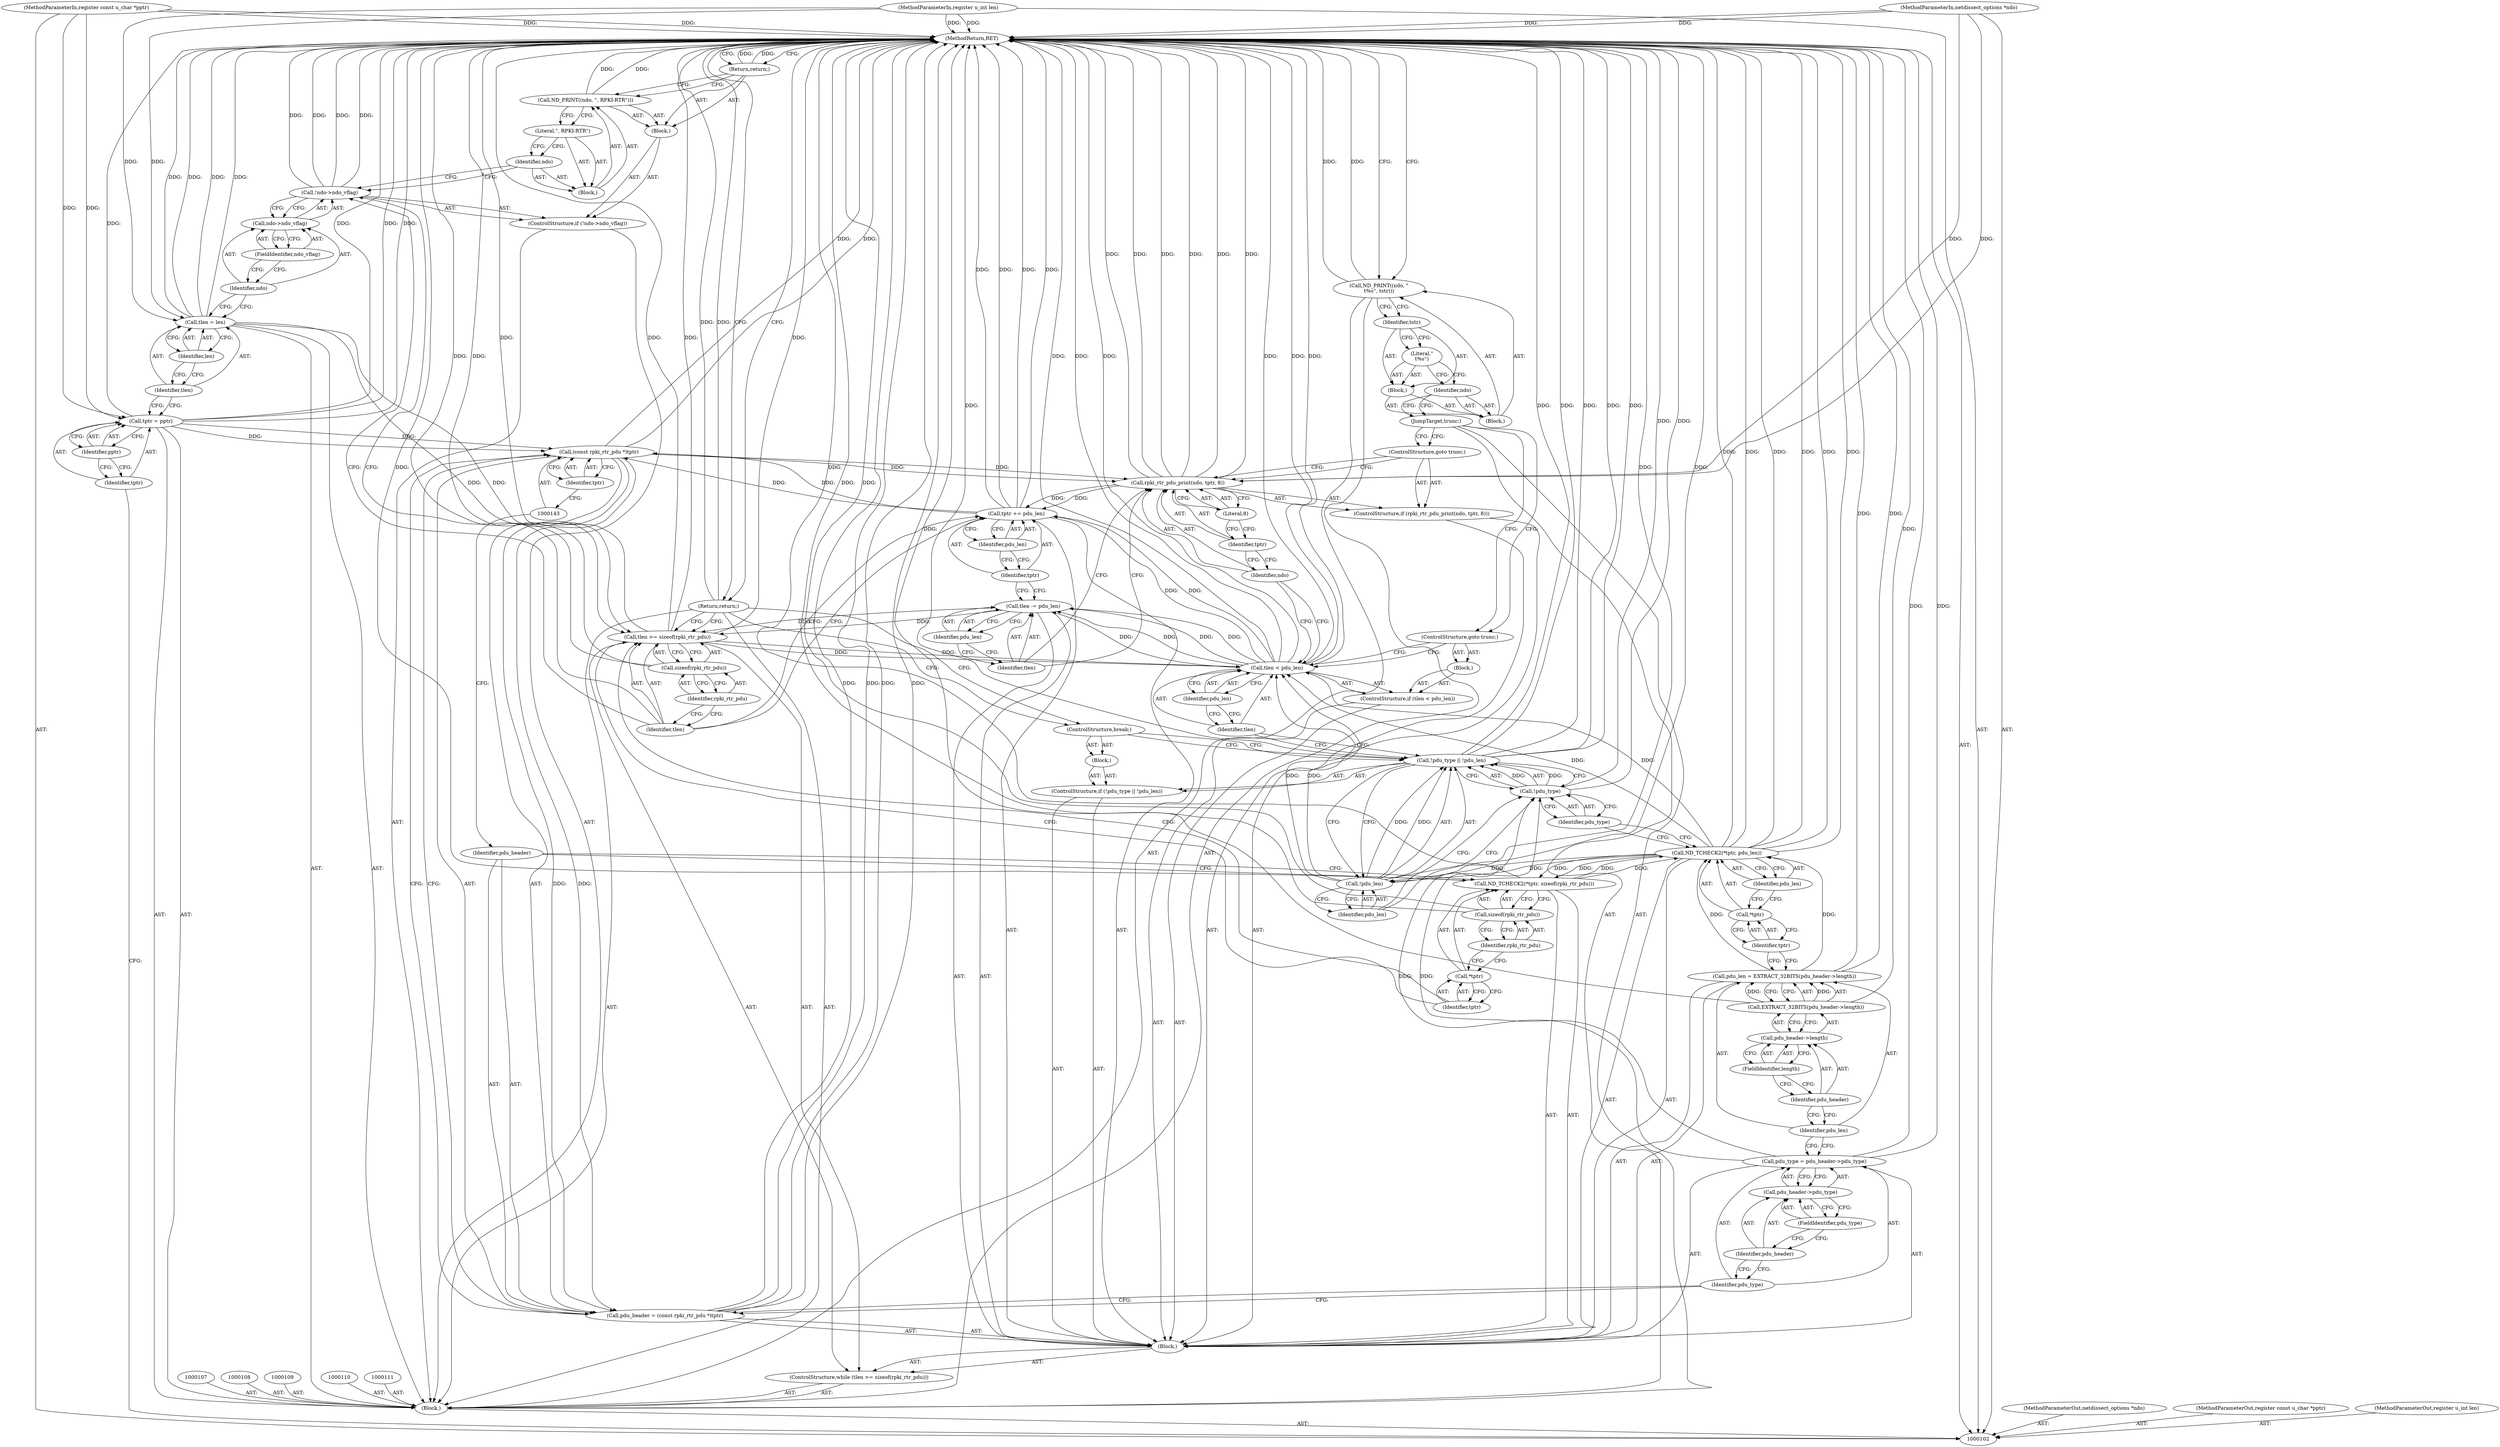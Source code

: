 digraph "1_tcpdump_83c64fce3a5226b080e535f5131a8a318f30e79b_0" {
"1000194" [label="(MethodReturn,RET)"];
"1000103" [label="(MethodParameterIn,netdissect_options *ndo)"];
"1000277" [label="(MethodParameterOut,netdissect_options *ndo)"];
"1000104" [label="(MethodParameterIn,register const u_char *pptr)"];
"1000278" [label="(MethodParameterOut,register const u_char *pptr)"];
"1000105" [label="(MethodParameterIn,register u_int len)"];
"1000279" [label="(MethodParameterOut,register u_int len)"];
"1000128" [label="(Return,return;)"];
"1000130" [label="(Call,tlen >= sizeof(rpki_rtr_pdu))"];
"1000131" [label="(Identifier,tlen)"];
"1000132" [label="(Call,sizeof(rpki_rtr_pdu))"];
"1000133" [label="(Identifier,rpki_rtr_pdu)"];
"1000129" [label="(ControlStructure,while (tlen >= sizeof(rpki_rtr_pdu)))"];
"1000134" [label="(Block,)"];
"1000136" [label="(Call,*tptr)"];
"1000137" [label="(Identifier,tptr)"];
"1000138" [label="(Call,sizeof(rpki_rtr_pdu))"];
"1000139" [label="(Identifier,rpki_rtr_pdu)"];
"1000135" [label="(Call,ND_TCHECK2(*tptr, sizeof(rpki_rtr_pdu)))"];
"1000140" [label="(Call,pdu_header = (const rpki_rtr_pdu *)tptr)"];
"1000141" [label="(Identifier,pdu_header)"];
"1000142" [label="(Call,(const rpki_rtr_pdu *)tptr)"];
"1000144" [label="(Identifier,tptr)"];
"1000147" [label="(Call,pdu_header->pdu_type)"];
"1000148" [label="(Identifier,pdu_header)"];
"1000149" [label="(FieldIdentifier,pdu_type)"];
"1000145" [label="(Call,pdu_type = pdu_header->pdu_type)"];
"1000146" [label="(Identifier,pdu_type)"];
"1000152" [label="(Call,EXTRACT_32BITS(pdu_header->length))"];
"1000153" [label="(Call,pdu_header->length)"];
"1000154" [label="(Identifier,pdu_header)"];
"1000155" [label="(FieldIdentifier,length)"];
"1000150" [label="(Call,pdu_len = EXTRACT_32BITS(pdu_header->length))"];
"1000151" [label="(Identifier,pdu_len)"];
"1000157" [label="(Call,*tptr)"];
"1000158" [label="(Identifier,tptr)"];
"1000159" [label="(Identifier,pdu_len)"];
"1000156" [label="(Call,ND_TCHECK2(*tptr, pdu_len))"];
"1000161" [label="(Call,!pdu_type || !pdu_len)"];
"1000162" [label="(Call,!pdu_type)"];
"1000163" [label="(Identifier,pdu_type)"];
"1000164" [label="(Call,!pdu_len)"];
"1000165" [label="(Identifier,pdu_len)"];
"1000166" [label="(Block,)"];
"1000160" [label="(ControlStructure,if (!pdu_type || !pdu_len))"];
"1000106" [label="(Block,)"];
"1000167" [label="(ControlStructure,break;)"];
"1000169" [label="(Call,tlen < pdu_len)"];
"1000170" [label="(Identifier,tlen)"];
"1000171" [label="(Identifier,pdu_len)"];
"1000172" [label="(Block,)"];
"1000168" [label="(ControlStructure,if (tlen < pdu_len))"];
"1000173" [label="(ControlStructure,goto trunc;)"];
"1000174" [label="(ControlStructure,if (rpki_rtr_pdu_print(ndo, tptr, 8)))"];
"1000176" [label="(Identifier,ndo)"];
"1000177" [label="(Identifier,tptr)"];
"1000178" [label="(Literal,8)"];
"1000175" [label="(Call,rpki_rtr_pdu_print(ndo, tptr, 8))"];
"1000179" [label="(ControlStructure,goto trunc;)"];
"1000182" [label="(Identifier,pdu_len)"];
"1000180" [label="(Call,tlen -= pdu_len)"];
"1000181" [label="(Identifier,tlen)"];
"1000185" [label="(Identifier,pdu_len)"];
"1000183" [label="(Call,tptr += pdu_len)"];
"1000184" [label="(Identifier,tptr)"];
"1000186" [label="(Return,return;)"];
"1000187" [label="(JumpTarget,trunc:)"];
"1000189" [label="(Block,)"];
"1000190" [label="(Identifier,ndo)"];
"1000191" [label="(Block,)"];
"1000192" [label="(Literal,\"\n\t%s\")"];
"1000193" [label="(Identifier,tstr)"];
"1000188" [label="(Call,ND_PRINT((ndo, \"\n\t%s\", tstr)))"];
"1000114" [label="(Identifier,pptr)"];
"1000112" [label="(Call,tptr = pptr)"];
"1000113" [label="(Identifier,tptr)"];
"1000117" [label="(Identifier,len)"];
"1000115" [label="(Call,tlen = len)"];
"1000116" [label="(Identifier,tlen)"];
"1000120" [label="(Call,ndo->ndo_vflag)"];
"1000121" [label="(Identifier,ndo)"];
"1000122" [label="(FieldIdentifier,ndo_vflag)"];
"1000123" [label="(Block,)"];
"1000118" [label="(ControlStructure,if (!ndo->ndo_vflag))"];
"1000119" [label="(Call,!ndo->ndo_vflag)"];
"1000125" [label="(Block,)"];
"1000126" [label="(Identifier,ndo)"];
"1000127" [label="(Literal,\", RPKI-RTR\")"];
"1000124" [label="(Call,ND_PRINT((ndo, \", RPKI-RTR\")))"];
"1000194" -> "1000102"  [label="AST: "];
"1000194" -> "1000128"  [label="CFG: "];
"1000194" -> "1000186"  [label="CFG: "];
"1000194" -> "1000188"  [label="CFG: "];
"1000140" -> "1000194"  [label="DDG: "];
"1000140" -> "1000194"  [label="DDG: "];
"1000183" -> "1000194"  [label="DDG: "];
"1000183" -> "1000194"  [label="DDG: "];
"1000169" -> "1000194"  [label="DDG: "];
"1000169" -> "1000194"  [label="DDG: "];
"1000169" -> "1000194"  [label="DDG: "];
"1000156" -> "1000194"  [label="DDG: "];
"1000156" -> "1000194"  [label="DDG: "];
"1000156" -> "1000194"  [label="DDG: "];
"1000104" -> "1000194"  [label="DDG: "];
"1000105" -> "1000194"  [label="DDG: "];
"1000112" -> "1000194"  [label="DDG: "];
"1000112" -> "1000194"  [label="DDG: "];
"1000175" -> "1000194"  [label="DDG: "];
"1000175" -> "1000194"  [label="DDG: "];
"1000175" -> "1000194"  [label="DDG: "];
"1000152" -> "1000194"  [label="DDG: "];
"1000119" -> "1000194"  [label="DDG: "];
"1000119" -> "1000194"  [label="DDG: "];
"1000188" -> "1000194"  [label="DDG: "];
"1000115" -> "1000194"  [label="DDG: "];
"1000115" -> "1000194"  [label="DDG: "];
"1000130" -> "1000194"  [label="DDG: "];
"1000130" -> "1000194"  [label="DDG: "];
"1000161" -> "1000194"  [label="DDG: "];
"1000161" -> "1000194"  [label="DDG: "];
"1000161" -> "1000194"  [label="DDG: "];
"1000138" -> "1000194"  [label="DDG: "];
"1000150" -> "1000194"  [label="DDG: "];
"1000103" -> "1000194"  [label="DDG: "];
"1000142" -> "1000194"  [label="DDG: "];
"1000132" -> "1000194"  [label="DDG: "];
"1000135" -> "1000194"  [label="DDG: "];
"1000162" -> "1000194"  [label="DDG: "];
"1000145" -> "1000194"  [label="DDG: "];
"1000124" -> "1000194"  [label="DDG: "];
"1000164" -> "1000194"  [label="DDG: "];
"1000186" -> "1000194"  [label="DDG: "];
"1000128" -> "1000194"  [label="DDG: "];
"1000103" -> "1000102"  [label="AST: "];
"1000103" -> "1000194"  [label="DDG: "];
"1000103" -> "1000175"  [label="DDG: "];
"1000277" -> "1000102"  [label="AST: "];
"1000104" -> "1000102"  [label="AST: "];
"1000104" -> "1000194"  [label="DDG: "];
"1000104" -> "1000112"  [label="DDG: "];
"1000278" -> "1000102"  [label="AST: "];
"1000105" -> "1000102"  [label="AST: "];
"1000105" -> "1000194"  [label="DDG: "];
"1000105" -> "1000115"  [label="DDG: "];
"1000279" -> "1000102"  [label="AST: "];
"1000128" -> "1000123"  [label="AST: "];
"1000128" -> "1000124"  [label="CFG: "];
"1000194" -> "1000128"  [label="CFG: "];
"1000128" -> "1000194"  [label="DDG: "];
"1000130" -> "1000129"  [label="AST: "];
"1000130" -> "1000132"  [label="CFG: "];
"1000131" -> "1000130"  [label="AST: "];
"1000132" -> "1000130"  [label="AST: "];
"1000137" -> "1000130"  [label="CFG: "];
"1000186" -> "1000130"  [label="CFG: "];
"1000130" -> "1000194"  [label="DDG: "];
"1000130" -> "1000194"  [label="DDG: "];
"1000180" -> "1000130"  [label="DDG: "];
"1000115" -> "1000130"  [label="DDG: "];
"1000130" -> "1000169"  [label="DDG: "];
"1000131" -> "1000130"  [label="AST: "];
"1000131" -> "1000183"  [label="CFG: "];
"1000131" -> "1000119"  [label="CFG: "];
"1000133" -> "1000131"  [label="CFG: "];
"1000132" -> "1000130"  [label="AST: "];
"1000132" -> "1000133"  [label="CFG: "];
"1000133" -> "1000132"  [label="AST: "];
"1000130" -> "1000132"  [label="CFG: "];
"1000132" -> "1000194"  [label="DDG: "];
"1000133" -> "1000132"  [label="AST: "];
"1000133" -> "1000131"  [label="CFG: "];
"1000132" -> "1000133"  [label="CFG: "];
"1000129" -> "1000106"  [label="AST: "];
"1000130" -> "1000129"  [label="AST: "];
"1000134" -> "1000129"  [label="AST: "];
"1000134" -> "1000129"  [label="AST: "];
"1000135" -> "1000134"  [label="AST: "];
"1000140" -> "1000134"  [label="AST: "];
"1000145" -> "1000134"  [label="AST: "];
"1000150" -> "1000134"  [label="AST: "];
"1000156" -> "1000134"  [label="AST: "];
"1000160" -> "1000134"  [label="AST: "];
"1000168" -> "1000134"  [label="AST: "];
"1000174" -> "1000134"  [label="AST: "];
"1000180" -> "1000134"  [label="AST: "];
"1000183" -> "1000134"  [label="AST: "];
"1000136" -> "1000135"  [label="AST: "];
"1000136" -> "1000137"  [label="CFG: "];
"1000137" -> "1000136"  [label="AST: "];
"1000139" -> "1000136"  [label="CFG: "];
"1000137" -> "1000136"  [label="AST: "];
"1000137" -> "1000130"  [label="CFG: "];
"1000136" -> "1000137"  [label="CFG: "];
"1000138" -> "1000135"  [label="AST: "];
"1000138" -> "1000139"  [label="CFG: "];
"1000139" -> "1000138"  [label="AST: "];
"1000135" -> "1000138"  [label="CFG: "];
"1000138" -> "1000194"  [label="DDG: "];
"1000139" -> "1000138"  [label="AST: "];
"1000139" -> "1000136"  [label="CFG: "];
"1000138" -> "1000139"  [label="CFG: "];
"1000135" -> "1000134"  [label="AST: "];
"1000135" -> "1000138"  [label="CFG: "];
"1000136" -> "1000135"  [label="AST: "];
"1000138" -> "1000135"  [label="AST: "];
"1000141" -> "1000135"  [label="CFG: "];
"1000135" -> "1000194"  [label="DDG: "];
"1000156" -> "1000135"  [label="DDG: "];
"1000135" -> "1000156"  [label="DDG: "];
"1000140" -> "1000134"  [label="AST: "];
"1000140" -> "1000142"  [label="CFG: "];
"1000141" -> "1000140"  [label="AST: "];
"1000142" -> "1000140"  [label="AST: "];
"1000146" -> "1000140"  [label="CFG: "];
"1000140" -> "1000194"  [label="DDG: "];
"1000140" -> "1000194"  [label="DDG: "];
"1000142" -> "1000140"  [label="DDG: "];
"1000141" -> "1000140"  [label="AST: "];
"1000141" -> "1000135"  [label="CFG: "];
"1000143" -> "1000141"  [label="CFG: "];
"1000142" -> "1000140"  [label="AST: "];
"1000142" -> "1000144"  [label="CFG: "];
"1000143" -> "1000142"  [label="AST: "];
"1000144" -> "1000142"  [label="AST: "];
"1000140" -> "1000142"  [label="CFG: "];
"1000142" -> "1000194"  [label="DDG: "];
"1000142" -> "1000140"  [label="DDG: "];
"1000183" -> "1000142"  [label="DDG: "];
"1000112" -> "1000142"  [label="DDG: "];
"1000142" -> "1000175"  [label="DDG: "];
"1000144" -> "1000142"  [label="AST: "];
"1000144" -> "1000143"  [label="CFG: "];
"1000142" -> "1000144"  [label="CFG: "];
"1000147" -> "1000145"  [label="AST: "];
"1000147" -> "1000149"  [label="CFG: "];
"1000148" -> "1000147"  [label="AST: "];
"1000149" -> "1000147"  [label="AST: "];
"1000145" -> "1000147"  [label="CFG: "];
"1000148" -> "1000147"  [label="AST: "];
"1000148" -> "1000146"  [label="CFG: "];
"1000149" -> "1000148"  [label="CFG: "];
"1000149" -> "1000147"  [label="AST: "];
"1000149" -> "1000148"  [label="CFG: "];
"1000147" -> "1000149"  [label="CFG: "];
"1000145" -> "1000134"  [label="AST: "];
"1000145" -> "1000147"  [label="CFG: "];
"1000146" -> "1000145"  [label="AST: "];
"1000147" -> "1000145"  [label="AST: "];
"1000151" -> "1000145"  [label="CFG: "];
"1000145" -> "1000194"  [label="DDG: "];
"1000145" -> "1000162"  [label="DDG: "];
"1000146" -> "1000145"  [label="AST: "];
"1000146" -> "1000140"  [label="CFG: "];
"1000148" -> "1000146"  [label="CFG: "];
"1000152" -> "1000150"  [label="AST: "];
"1000152" -> "1000153"  [label="CFG: "];
"1000153" -> "1000152"  [label="AST: "];
"1000150" -> "1000152"  [label="CFG: "];
"1000152" -> "1000194"  [label="DDG: "];
"1000152" -> "1000150"  [label="DDG: "];
"1000153" -> "1000152"  [label="AST: "];
"1000153" -> "1000155"  [label="CFG: "];
"1000154" -> "1000153"  [label="AST: "];
"1000155" -> "1000153"  [label="AST: "];
"1000152" -> "1000153"  [label="CFG: "];
"1000154" -> "1000153"  [label="AST: "];
"1000154" -> "1000151"  [label="CFG: "];
"1000155" -> "1000154"  [label="CFG: "];
"1000155" -> "1000153"  [label="AST: "];
"1000155" -> "1000154"  [label="CFG: "];
"1000153" -> "1000155"  [label="CFG: "];
"1000150" -> "1000134"  [label="AST: "];
"1000150" -> "1000152"  [label="CFG: "];
"1000151" -> "1000150"  [label="AST: "];
"1000152" -> "1000150"  [label="AST: "];
"1000158" -> "1000150"  [label="CFG: "];
"1000150" -> "1000194"  [label="DDG: "];
"1000152" -> "1000150"  [label="DDG: "];
"1000150" -> "1000156"  [label="DDG: "];
"1000151" -> "1000150"  [label="AST: "];
"1000151" -> "1000145"  [label="CFG: "];
"1000154" -> "1000151"  [label="CFG: "];
"1000157" -> "1000156"  [label="AST: "];
"1000157" -> "1000158"  [label="CFG: "];
"1000158" -> "1000157"  [label="AST: "];
"1000159" -> "1000157"  [label="CFG: "];
"1000158" -> "1000157"  [label="AST: "];
"1000158" -> "1000150"  [label="CFG: "];
"1000157" -> "1000158"  [label="CFG: "];
"1000159" -> "1000156"  [label="AST: "];
"1000159" -> "1000157"  [label="CFG: "];
"1000156" -> "1000159"  [label="CFG: "];
"1000156" -> "1000134"  [label="AST: "];
"1000156" -> "1000159"  [label="CFG: "];
"1000157" -> "1000156"  [label="AST: "];
"1000159" -> "1000156"  [label="AST: "];
"1000163" -> "1000156"  [label="CFG: "];
"1000156" -> "1000194"  [label="DDG: "];
"1000156" -> "1000194"  [label="DDG: "];
"1000156" -> "1000194"  [label="DDG: "];
"1000156" -> "1000135"  [label="DDG: "];
"1000135" -> "1000156"  [label="DDG: "];
"1000150" -> "1000156"  [label="DDG: "];
"1000156" -> "1000164"  [label="DDG: "];
"1000156" -> "1000169"  [label="DDG: "];
"1000161" -> "1000160"  [label="AST: "];
"1000161" -> "1000162"  [label="CFG: "];
"1000161" -> "1000164"  [label="CFG: "];
"1000162" -> "1000161"  [label="AST: "];
"1000164" -> "1000161"  [label="AST: "];
"1000167" -> "1000161"  [label="CFG: "];
"1000170" -> "1000161"  [label="CFG: "];
"1000161" -> "1000194"  [label="DDG: "];
"1000161" -> "1000194"  [label="DDG: "];
"1000161" -> "1000194"  [label="DDG: "];
"1000162" -> "1000161"  [label="DDG: "];
"1000164" -> "1000161"  [label="DDG: "];
"1000162" -> "1000161"  [label="AST: "];
"1000162" -> "1000163"  [label="CFG: "];
"1000163" -> "1000162"  [label="AST: "];
"1000165" -> "1000162"  [label="CFG: "];
"1000161" -> "1000162"  [label="CFG: "];
"1000162" -> "1000194"  [label="DDG: "];
"1000162" -> "1000161"  [label="DDG: "];
"1000145" -> "1000162"  [label="DDG: "];
"1000163" -> "1000162"  [label="AST: "];
"1000163" -> "1000156"  [label="CFG: "];
"1000162" -> "1000163"  [label="CFG: "];
"1000164" -> "1000161"  [label="AST: "];
"1000164" -> "1000165"  [label="CFG: "];
"1000165" -> "1000164"  [label="AST: "];
"1000161" -> "1000164"  [label="CFG: "];
"1000164" -> "1000194"  [label="DDG: "];
"1000164" -> "1000161"  [label="DDG: "];
"1000156" -> "1000164"  [label="DDG: "];
"1000164" -> "1000169"  [label="DDG: "];
"1000165" -> "1000164"  [label="AST: "];
"1000165" -> "1000162"  [label="CFG: "];
"1000164" -> "1000165"  [label="CFG: "];
"1000166" -> "1000160"  [label="AST: "];
"1000167" -> "1000166"  [label="AST: "];
"1000160" -> "1000134"  [label="AST: "];
"1000161" -> "1000160"  [label="AST: "];
"1000166" -> "1000160"  [label="AST: "];
"1000106" -> "1000102"  [label="AST: "];
"1000107" -> "1000106"  [label="AST: "];
"1000108" -> "1000106"  [label="AST: "];
"1000109" -> "1000106"  [label="AST: "];
"1000110" -> "1000106"  [label="AST: "];
"1000111" -> "1000106"  [label="AST: "];
"1000112" -> "1000106"  [label="AST: "];
"1000115" -> "1000106"  [label="AST: "];
"1000118" -> "1000106"  [label="AST: "];
"1000129" -> "1000106"  [label="AST: "];
"1000186" -> "1000106"  [label="AST: "];
"1000187" -> "1000106"  [label="AST: "];
"1000188" -> "1000106"  [label="AST: "];
"1000167" -> "1000166"  [label="AST: "];
"1000167" -> "1000161"  [label="CFG: "];
"1000186" -> "1000167"  [label="CFG: "];
"1000169" -> "1000168"  [label="AST: "];
"1000169" -> "1000171"  [label="CFG: "];
"1000170" -> "1000169"  [label="AST: "];
"1000171" -> "1000169"  [label="AST: "];
"1000173" -> "1000169"  [label="CFG: "];
"1000176" -> "1000169"  [label="CFG: "];
"1000169" -> "1000194"  [label="DDG: "];
"1000169" -> "1000194"  [label="DDG: "];
"1000169" -> "1000194"  [label="DDG: "];
"1000130" -> "1000169"  [label="DDG: "];
"1000156" -> "1000169"  [label="DDG: "];
"1000164" -> "1000169"  [label="DDG: "];
"1000169" -> "1000180"  [label="DDG: "];
"1000169" -> "1000180"  [label="DDG: "];
"1000169" -> "1000183"  [label="DDG: "];
"1000170" -> "1000169"  [label="AST: "];
"1000170" -> "1000161"  [label="CFG: "];
"1000171" -> "1000170"  [label="CFG: "];
"1000171" -> "1000169"  [label="AST: "];
"1000171" -> "1000170"  [label="CFG: "];
"1000169" -> "1000171"  [label="CFG: "];
"1000172" -> "1000168"  [label="AST: "];
"1000173" -> "1000172"  [label="AST: "];
"1000168" -> "1000134"  [label="AST: "];
"1000169" -> "1000168"  [label="AST: "];
"1000172" -> "1000168"  [label="AST: "];
"1000173" -> "1000172"  [label="AST: "];
"1000173" -> "1000169"  [label="CFG: "];
"1000187" -> "1000173"  [label="CFG: "];
"1000174" -> "1000134"  [label="AST: "];
"1000175" -> "1000174"  [label="AST: "];
"1000179" -> "1000174"  [label="AST: "];
"1000176" -> "1000175"  [label="AST: "];
"1000176" -> "1000169"  [label="CFG: "];
"1000177" -> "1000176"  [label="CFG: "];
"1000177" -> "1000175"  [label="AST: "];
"1000177" -> "1000176"  [label="CFG: "];
"1000178" -> "1000177"  [label="CFG: "];
"1000178" -> "1000175"  [label="AST: "];
"1000178" -> "1000177"  [label="CFG: "];
"1000175" -> "1000178"  [label="CFG: "];
"1000175" -> "1000174"  [label="AST: "];
"1000175" -> "1000178"  [label="CFG: "];
"1000176" -> "1000175"  [label="AST: "];
"1000177" -> "1000175"  [label="AST: "];
"1000178" -> "1000175"  [label="AST: "];
"1000179" -> "1000175"  [label="CFG: "];
"1000181" -> "1000175"  [label="CFG: "];
"1000175" -> "1000194"  [label="DDG: "];
"1000175" -> "1000194"  [label="DDG: "];
"1000175" -> "1000194"  [label="DDG: "];
"1000103" -> "1000175"  [label="DDG: "];
"1000142" -> "1000175"  [label="DDG: "];
"1000175" -> "1000183"  [label="DDG: "];
"1000179" -> "1000174"  [label="AST: "];
"1000179" -> "1000175"  [label="CFG: "];
"1000187" -> "1000179"  [label="CFG: "];
"1000182" -> "1000180"  [label="AST: "];
"1000182" -> "1000181"  [label="CFG: "];
"1000180" -> "1000182"  [label="CFG: "];
"1000180" -> "1000134"  [label="AST: "];
"1000180" -> "1000182"  [label="CFG: "];
"1000181" -> "1000180"  [label="AST: "];
"1000182" -> "1000180"  [label="AST: "];
"1000184" -> "1000180"  [label="CFG: "];
"1000180" -> "1000130"  [label="DDG: "];
"1000169" -> "1000180"  [label="DDG: "];
"1000169" -> "1000180"  [label="DDG: "];
"1000181" -> "1000180"  [label="AST: "];
"1000181" -> "1000175"  [label="CFG: "];
"1000182" -> "1000181"  [label="CFG: "];
"1000185" -> "1000183"  [label="AST: "];
"1000185" -> "1000184"  [label="CFG: "];
"1000183" -> "1000185"  [label="CFG: "];
"1000183" -> "1000134"  [label="AST: "];
"1000183" -> "1000185"  [label="CFG: "];
"1000184" -> "1000183"  [label="AST: "];
"1000185" -> "1000183"  [label="AST: "];
"1000131" -> "1000183"  [label="CFG: "];
"1000183" -> "1000194"  [label="DDG: "];
"1000183" -> "1000194"  [label="DDG: "];
"1000183" -> "1000142"  [label="DDG: "];
"1000169" -> "1000183"  [label="DDG: "];
"1000175" -> "1000183"  [label="DDG: "];
"1000184" -> "1000183"  [label="AST: "];
"1000184" -> "1000180"  [label="CFG: "];
"1000185" -> "1000184"  [label="CFG: "];
"1000186" -> "1000106"  [label="AST: "];
"1000186" -> "1000130"  [label="CFG: "];
"1000186" -> "1000167"  [label="CFG: "];
"1000194" -> "1000186"  [label="CFG: "];
"1000186" -> "1000194"  [label="DDG: "];
"1000187" -> "1000106"  [label="AST: "];
"1000187" -> "1000173"  [label="CFG: "];
"1000187" -> "1000179"  [label="CFG: "];
"1000190" -> "1000187"  [label="CFG: "];
"1000189" -> "1000188"  [label="AST: "];
"1000190" -> "1000189"  [label="AST: "];
"1000191" -> "1000189"  [label="AST: "];
"1000190" -> "1000189"  [label="AST: "];
"1000190" -> "1000187"  [label="CFG: "];
"1000192" -> "1000190"  [label="CFG: "];
"1000191" -> "1000189"  [label="AST: "];
"1000192" -> "1000191"  [label="AST: "];
"1000193" -> "1000191"  [label="AST: "];
"1000192" -> "1000191"  [label="AST: "];
"1000192" -> "1000190"  [label="CFG: "];
"1000193" -> "1000192"  [label="CFG: "];
"1000193" -> "1000191"  [label="AST: "];
"1000193" -> "1000192"  [label="CFG: "];
"1000188" -> "1000193"  [label="CFG: "];
"1000188" -> "1000106"  [label="AST: "];
"1000188" -> "1000193"  [label="CFG: "];
"1000189" -> "1000188"  [label="AST: "];
"1000194" -> "1000188"  [label="CFG: "];
"1000188" -> "1000194"  [label="DDG: "];
"1000114" -> "1000112"  [label="AST: "];
"1000114" -> "1000113"  [label="CFG: "];
"1000112" -> "1000114"  [label="CFG: "];
"1000112" -> "1000106"  [label="AST: "];
"1000112" -> "1000114"  [label="CFG: "];
"1000113" -> "1000112"  [label="AST: "];
"1000114" -> "1000112"  [label="AST: "];
"1000116" -> "1000112"  [label="CFG: "];
"1000112" -> "1000194"  [label="DDG: "];
"1000112" -> "1000194"  [label="DDG: "];
"1000104" -> "1000112"  [label="DDG: "];
"1000112" -> "1000142"  [label="DDG: "];
"1000113" -> "1000112"  [label="AST: "];
"1000113" -> "1000102"  [label="CFG: "];
"1000114" -> "1000113"  [label="CFG: "];
"1000117" -> "1000115"  [label="AST: "];
"1000117" -> "1000116"  [label="CFG: "];
"1000115" -> "1000117"  [label="CFG: "];
"1000115" -> "1000106"  [label="AST: "];
"1000115" -> "1000117"  [label="CFG: "];
"1000116" -> "1000115"  [label="AST: "];
"1000117" -> "1000115"  [label="AST: "];
"1000121" -> "1000115"  [label="CFG: "];
"1000115" -> "1000194"  [label="DDG: "];
"1000115" -> "1000194"  [label="DDG: "];
"1000105" -> "1000115"  [label="DDG: "];
"1000115" -> "1000130"  [label="DDG: "];
"1000116" -> "1000115"  [label="AST: "];
"1000116" -> "1000112"  [label="CFG: "];
"1000117" -> "1000116"  [label="CFG: "];
"1000120" -> "1000119"  [label="AST: "];
"1000120" -> "1000122"  [label="CFG: "];
"1000121" -> "1000120"  [label="AST: "];
"1000122" -> "1000120"  [label="AST: "];
"1000119" -> "1000120"  [label="CFG: "];
"1000121" -> "1000120"  [label="AST: "];
"1000121" -> "1000115"  [label="CFG: "];
"1000122" -> "1000121"  [label="CFG: "];
"1000122" -> "1000120"  [label="AST: "];
"1000122" -> "1000121"  [label="CFG: "];
"1000120" -> "1000122"  [label="CFG: "];
"1000123" -> "1000118"  [label="AST: "];
"1000124" -> "1000123"  [label="AST: "];
"1000128" -> "1000123"  [label="AST: "];
"1000118" -> "1000106"  [label="AST: "];
"1000119" -> "1000118"  [label="AST: "];
"1000123" -> "1000118"  [label="AST: "];
"1000119" -> "1000118"  [label="AST: "];
"1000119" -> "1000120"  [label="CFG: "];
"1000120" -> "1000119"  [label="AST: "];
"1000126" -> "1000119"  [label="CFG: "];
"1000131" -> "1000119"  [label="CFG: "];
"1000119" -> "1000194"  [label="DDG: "];
"1000119" -> "1000194"  [label="DDG: "];
"1000125" -> "1000124"  [label="AST: "];
"1000126" -> "1000125"  [label="AST: "];
"1000127" -> "1000125"  [label="AST: "];
"1000126" -> "1000125"  [label="AST: "];
"1000126" -> "1000119"  [label="CFG: "];
"1000127" -> "1000126"  [label="CFG: "];
"1000127" -> "1000125"  [label="AST: "];
"1000127" -> "1000126"  [label="CFG: "];
"1000124" -> "1000127"  [label="CFG: "];
"1000124" -> "1000123"  [label="AST: "];
"1000124" -> "1000127"  [label="CFG: "];
"1000125" -> "1000124"  [label="AST: "];
"1000128" -> "1000124"  [label="CFG: "];
"1000124" -> "1000194"  [label="DDG: "];
}
